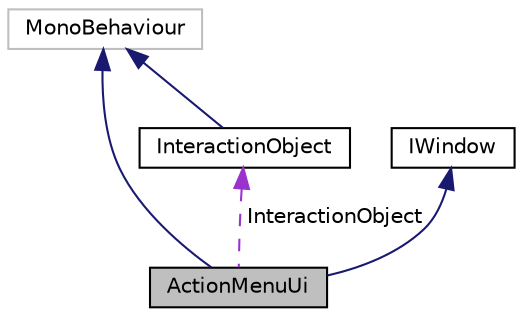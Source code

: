 digraph "ActionMenuUi"
{
 // LATEX_PDF_SIZE
  edge [fontname="Helvetica",fontsize="10",labelfontname="Helvetica",labelfontsize="10"];
  node [fontname="Helvetica",fontsize="10",shape=record];
  Node3 [label="ActionMenuUi",height=0.2,width=0.4,color="black", fillcolor="grey75", style="filled", fontcolor="black",tooltip=" "];
  Node4 -> Node3 [dir="back",color="midnightblue",fontsize="10",style="solid",fontname="Helvetica"];
  Node4 [label="MonoBehaviour",height=0.2,width=0.4,color="grey75", fillcolor="white", style="filled",tooltip=" "];
  Node5 -> Node3 [dir="back",color="midnightblue",fontsize="10",style="solid",fontname="Helvetica"];
  Node5 [label="IWindow",height=0.2,width=0.4,color="black", fillcolor="white", style="filled",URL="$interface_i_window.html",tooltip=" "];
  Node6 -> Node3 [dir="back",color="darkorchid3",fontsize="10",style="dashed",label=" InteractionObject" ,fontname="Helvetica"];
  Node6 [label="InteractionObject",height=0.2,width=0.4,color="black", fillcolor="white", style="filled",URL="$class_interaction_object.html",tooltip=" "];
  Node4 -> Node6 [dir="back",color="midnightblue",fontsize="10",style="solid",fontname="Helvetica"];
}

